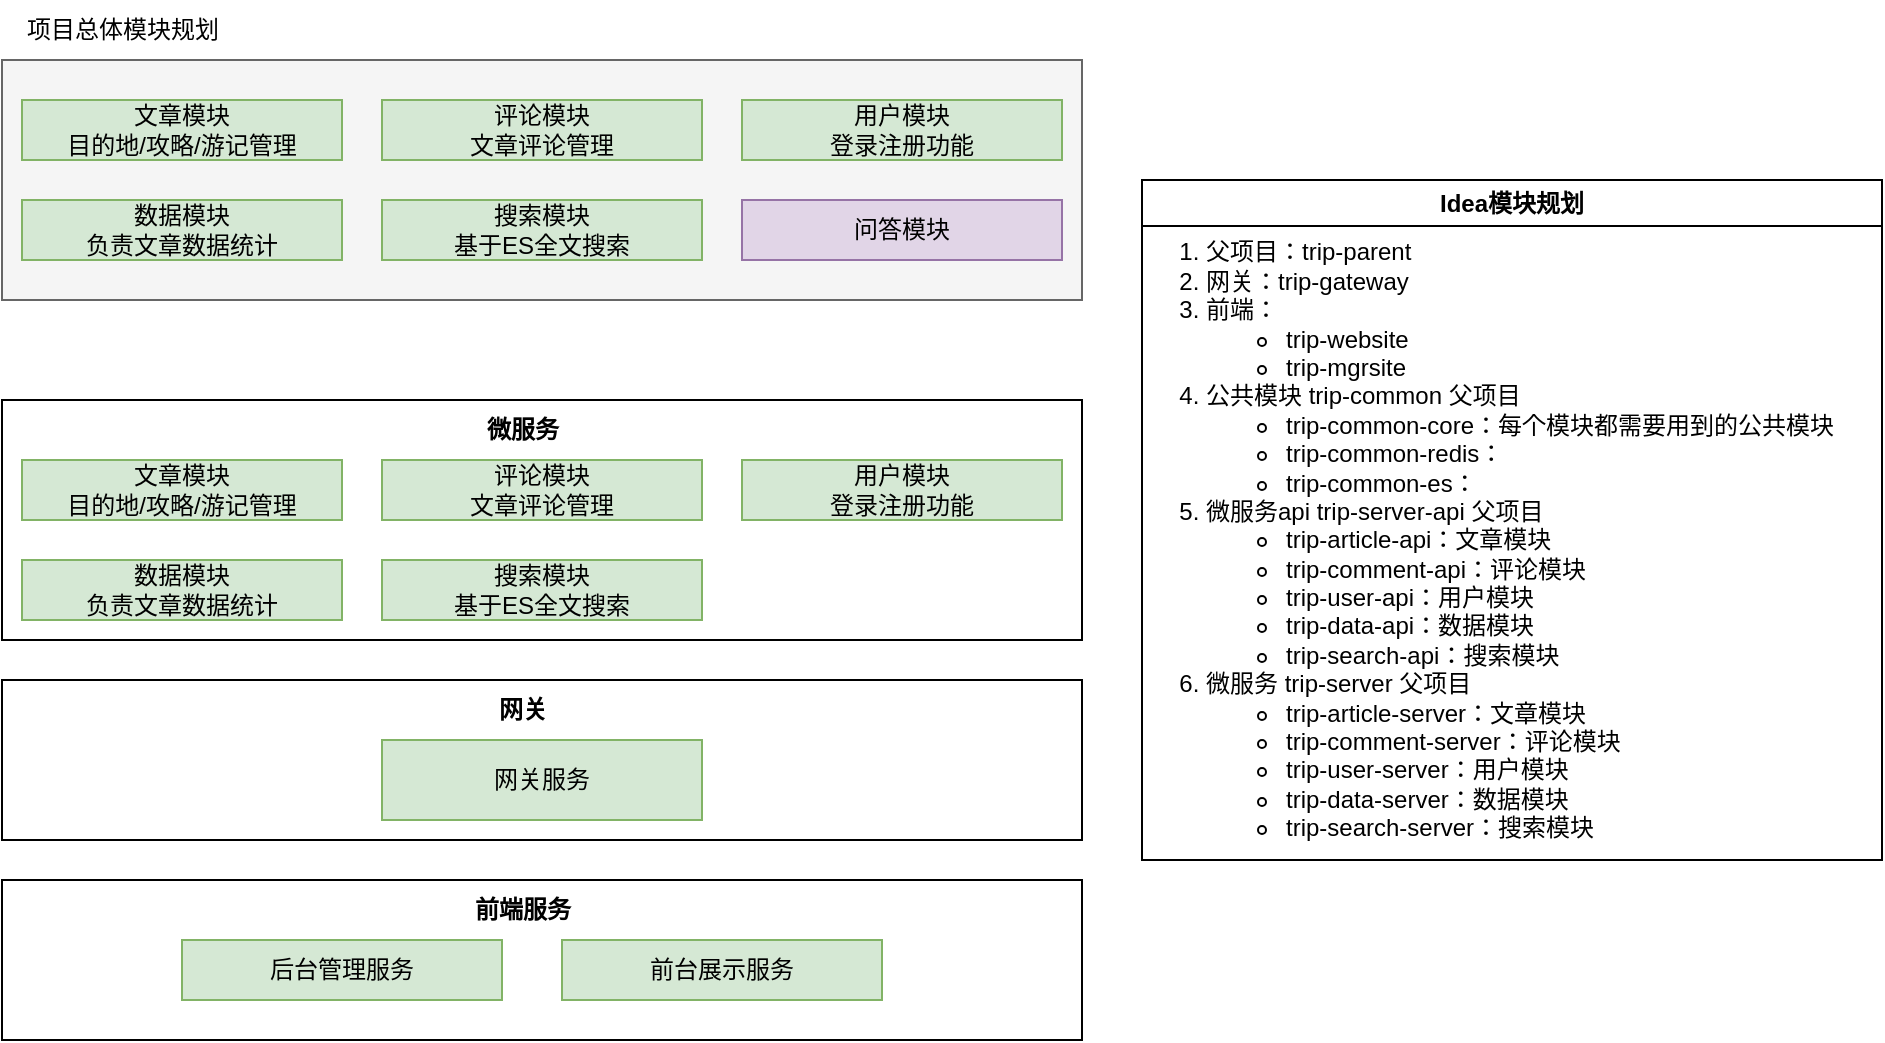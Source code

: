 <mxfile version="22.1.11" type="github">
  <diagram name="第 1 页" id="N3j8k7D0v8xsWY5Wk8BW">
    <mxGraphModel dx="1158" dy="639" grid="1" gridSize="10" guides="1" tooltips="1" connect="1" arrows="1" fold="1" page="1" pageScale="1" pageWidth="827" pageHeight="1169" math="0" shadow="0">
      <root>
        <mxCell id="0" />
        <mxCell id="1" parent="0" />
        <mxCell id="oftxaQmLJoYLnaGgDNFm-10" value="" style="group;fillColor=#e1d5e7;strokeColor=#9673a6;" vertex="1" connectable="0" parent="1">
          <mxGeometry x="40" y="40" width="540" height="120" as="geometry" />
        </mxCell>
        <mxCell id="oftxaQmLJoYLnaGgDNFm-9" value="" style="rounded=0;whiteSpace=wrap;html=1;fillColor=#f5f5f5;fontColor=#333333;strokeColor=#666666;align=left;" vertex="1" parent="oftxaQmLJoYLnaGgDNFm-10">
          <mxGeometry width="540" height="120" as="geometry" />
        </mxCell>
        <mxCell id="oftxaQmLJoYLnaGgDNFm-2" value="文章模块&lt;br&gt;目的地/攻略/游记管理" style="rounded=0;whiteSpace=wrap;html=1;fillColor=#d5e8d4;strokeColor=#82b366;" vertex="1" parent="oftxaQmLJoYLnaGgDNFm-10">
          <mxGeometry x="10" y="20" width="160" height="30" as="geometry" />
        </mxCell>
        <mxCell id="oftxaQmLJoYLnaGgDNFm-3" value="评论模块&lt;br&gt;文章评论管理" style="rounded=0;whiteSpace=wrap;html=1;fillColor=#d5e8d4;strokeColor=#82b366;" vertex="1" parent="oftxaQmLJoYLnaGgDNFm-10">
          <mxGeometry x="190" y="20" width="160" height="30" as="geometry" />
        </mxCell>
        <mxCell id="oftxaQmLJoYLnaGgDNFm-4" value="用户模块&lt;br&gt;登录注册功能" style="rounded=0;whiteSpace=wrap;html=1;fillColor=#d5e8d4;strokeColor=#82b366;" vertex="1" parent="oftxaQmLJoYLnaGgDNFm-10">
          <mxGeometry x="370" y="20" width="160" height="30" as="geometry" />
        </mxCell>
        <mxCell id="oftxaQmLJoYLnaGgDNFm-5" value="数据模块&lt;br&gt;负责文章数据统计" style="rounded=0;whiteSpace=wrap;html=1;fillColor=#d5e8d4;strokeColor=#82b366;" vertex="1" parent="oftxaQmLJoYLnaGgDNFm-10">
          <mxGeometry x="10" y="70" width="160" height="30" as="geometry" />
        </mxCell>
        <mxCell id="oftxaQmLJoYLnaGgDNFm-6" value="搜索模块&lt;br&gt;基于ES全文搜索" style="rounded=0;whiteSpace=wrap;html=1;fillColor=#d5e8d4;strokeColor=#82b366;" vertex="1" parent="oftxaQmLJoYLnaGgDNFm-10">
          <mxGeometry x="190" y="70" width="160" height="30" as="geometry" />
        </mxCell>
        <mxCell id="oftxaQmLJoYLnaGgDNFm-7" value="问答模块" style="rounded=0;whiteSpace=wrap;html=1;fillColor=#e1d5e7;strokeColor=#9673a6;" vertex="1" parent="oftxaQmLJoYLnaGgDNFm-10">
          <mxGeometry x="370" y="70" width="160" height="30" as="geometry" />
        </mxCell>
        <mxCell id="oftxaQmLJoYLnaGgDNFm-11" value="项目总体模块规划" style="text;html=1;align=center;verticalAlign=middle;resizable=0;points=[];autosize=1;strokeColor=none;fillColor=none;" vertex="1" parent="1">
          <mxGeometry x="40" y="10" width="120" height="30" as="geometry" />
        </mxCell>
        <mxCell id="oftxaQmLJoYLnaGgDNFm-19" value="" style="group" vertex="1" connectable="0" parent="1">
          <mxGeometry x="40" y="210" width="540" height="120" as="geometry" />
        </mxCell>
        <mxCell id="oftxaQmLJoYLnaGgDNFm-12" value="" style="rounded=0;whiteSpace=wrap;html=1;" vertex="1" parent="oftxaQmLJoYLnaGgDNFm-19">
          <mxGeometry width="540" height="120" as="geometry" />
        </mxCell>
        <mxCell id="oftxaQmLJoYLnaGgDNFm-13" value="&lt;b&gt;微服务&lt;/b&gt;" style="text;html=1;align=center;verticalAlign=middle;resizable=0;points=[];autosize=1;strokeColor=none;fillColor=none;" vertex="1" parent="oftxaQmLJoYLnaGgDNFm-19">
          <mxGeometry x="230" width="60" height="30" as="geometry" />
        </mxCell>
        <mxCell id="oftxaQmLJoYLnaGgDNFm-14" value="文章模块&lt;br&gt;目的地/攻略/游记管理" style="rounded=0;whiteSpace=wrap;html=1;fillColor=#d5e8d4;strokeColor=#82b366;" vertex="1" parent="oftxaQmLJoYLnaGgDNFm-19">
          <mxGeometry x="10" y="30" width="160" height="30" as="geometry" />
        </mxCell>
        <mxCell id="oftxaQmLJoYLnaGgDNFm-15" value="评论模块&lt;br&gt;文章评论管理" style="rounded=0;whiteSpace=wrap;html=1;fillColor=#d5e8d4;strokeColor=#82b366;" vertex="1" parent="oftxaQmLJoYLnaGgDNFm-19">
          <mxGeometry x="190" y="30" width="160" height="30" as="geometry" />
        </mxCell>
        <mxCell id="oftxaQmLJoYLnaGgDNFm-16" value="用户模块&lt;br&gt;登录注册功能" style="rounded=0;whiteSpace=wrap;html=1;fillColor=#d5e8d4;strokeColor=#82b366;" vertex="1" parent="oftxaQmLJoYLnaGgDNFm-19">
          <mxGeometry x="370" y="30" width="160" height="30" as="geometry" />
        </mxCell>
        <mxCell id="oftxaQmLJoYLnaGgDNFm-17" value="数据模块&lt;br&gt;负责文章数据统计" style="rounded=0;whiteSpace=wrap;html=1;fillColor=#d5e8d4;strokeColor=#82b366;" vertex="1" parent="oftxaQmLJoYLnaGgDNFm-19">
          <mxGeometry x="10" y="80" width="160" height="30" as="geometry" />
        </mxCell>
        <mxCell id="oftxaQmLJoYLnaGgDNFm-18" value="搜索模块&lt;br&gt;基于ES全文搜索" style="rounded=0;whiteSpace=wrap;html=1;fillColor=#d5e8d4;strokeColor=#82b366;" vertex="1" parent="oftxaQmLJoYLnaGgDNFm-19">
          <mxGeometry x="190" y="80" width="160" height="30" as="geometry" />
        </mxCell>
        <mxCell id="oftxaQmLJoYLnaGgDNFm-20" value="" style="group" vertex="1" connectable="0" parent="1">
          <mxGeometry x="40" y="350" width="540" height="80" as="geometry" />
        </mxCell>
        <mxCell id="oftxaQmLJoYLnaGgDNFm-21" value="" style="rounded=0;whiteSpace=wrap;html=1;" vertex="1" parent="oftxaQmLJoYLnaGgDNFm-20">
          <mxGeometry width="540" height="80" as="geometry" />
        </mxCell>
        <mxCell id="oftxaQmLJoYLnaGgDNFm-22" value="&lt;b&gt;网关&lt;/b&gt;" style="text;html=1;align=center;verticalAlign=middle;resizable=0;points=[];autosize=1;strokeColor=none;fillColor=none;" vertex="1" parent="oftxaQmLJoYLnaGgDNFm-20">
          <mxGeometry x="235" width="50" height="30" as="geometry" />
        </mxCell>
        <mxCell id="oftxaQmLJoYLnaGgDNFm-24" value="网关服务" style="rounded=0;whiteSpace=wrap;html=1;fillColor=#d5e8d4;strokeColor=#82b366;" vertex="1" parent="oftxaQmLJoYLnaGgDNFm-20">
          <mxGeometry x="190" y="30" width="160" height="40" as="geometry" />
        </mxCell>
        <mxCell id="oftxaQmLJoYLnaGgDNFm-28" value="" style="group" vertex="1" connectable="0" parent="1">
          <mxGeometry x="40" y="450" width="540" height="80" as="geometry" />
        </mxCell>
        <mxCell id="oftxaQmLJoYLnaGgDNFm-29" value="" style="rounded=0;whiteSpace=wrap;html=1;" vertex="1" parent="oftxaQmLJoYLnaGgDNFm-28">
          <mxGeometry width="540" height="80" as="geometry" />
        </mxCell>
        <mxCell id="oftxaQmLJoYLnaGgDNFm-30" value="&lt;b&gt;前端服务&lt;/b&gt;" style="text;html=1;align=center;verticalAlign=middle;resizable=0;points=[];autosize=1;strokeColor=none;fillColor=none;" vertex="1" parent="oftxaQmLJoYLnaGgDNFm-28">
          <mxGeometry x="225" width="70" height="30" as="geometry" />
        </mxCell>
        <mxCell id="oftxaQmLJoYLnaGgDNFm-31" value="后台管理服务" style="rounded=0;whiteSpace=wrap;html=1;fillColor=#d5e8d4;strokeColor=#82b366;" vertex="1" parent="oftxaQmLJoYLnaGgDNFm-28">
          <mxGeometry x="90" y="30" width="160" height="30" as="geometry" />
        </mxCell>
        <mxCell id="oftxaQmLJoYLnaGgDNFm-40" value="前台展示服务" style="rounded=0;whiteSpace=wrap;html=1;fillColor=#d5e8d4;strokeColor=#82b366;" vertex="1" parent="oftxaQmLJoYLnaGgDNFm-28">
          <mxGeometry x="280" y="30" width="160" height="30" as="geometry" />
        </mxCell>
        <mxCell id="oftxaQmLJoYLnaGgDNFm-41" value="Idea模块规划" style="swimlane;whiteSpace=wrap;html=1;" vertex="1" parent="1">
          <mxGeometry x="610" y="100" width="370" height="340" as="geometry" />
        </mxCell>
        <mxCell id="oftxaQmLJoYLnaGgDNFm-42" value="&lt;ol&gt;&lt;li&gt;父项目：trip-parent&lt;/li&gt;&lt;li style=&quot;&quot;&gt;网关：trip-gateway&lt;/li&gt;&lt;li style=&quot;&quot;&gt;前端：&lt;/li&gt;&lt;ul&gt;&lt;li&gt;trip-website&lt;/li&gt;&lt;li&gt;trip-mgrsite&lt;/li&gt;&lt;/ul&gt;&lt;li&gt;公共模块 trip-common 父项目&lt;/li&gt;&lt;ul&gt;&lt;li&gt;trip-common-core：每个模块都需要用到的公共模块&lt;/li&gt;&lt;li&gt;trip-common-redis：&lt;/li&gt;&lt;li&gt;trip-common-es：&lt;/li&gt;&lt;/ul&gt;&lt;li&gt;微服务api trip-server-api 父项目&lt;/li&gt;&lt;ul&gt;&lt;li style=&quot;border-color: var(--border-color);&quot;&gt;trip-article-api：文章模块&lt;/li&gt;&lt;li style=&quot;border-color: var(--border-color);&quot;&gt;trip-comment-api：评论模块&lt;/li&gt;&lt;li style=&quot;border-color: var(--border-color);&quot;&gt;trip-user-api：用户模块&lt;/li&gt;&lt;li style=&quot;border-color: var(--border-color);&quot;&gt;trip-data-api：数据模块&lt;/li&gt;&lt;li style=&quot;border-color: var(--border-color);&quot;&gt;trip-search-api：搜索模块&lt;/li&gt;&lt;/ul&gt;&lt;li&gt;微服务 trip-server 父项目&lt;/li&gt;&lt;ul&gt;&lt;li&gt;trip-article-server：文章模块&lt;/li&gt;&lt;li&gt;trip-comment-server：评论模块&lt;/li&gt;&lt;li&gt;trip-user-server：用户模块&lt;/li&gt;&lt;li&gt;trip-data-server：数据模块&lt;/li&gt;&lt;li&gt;trip-search-server：搜索模块&lt;/li&gt;&lt;/ul&gt;&lt;/ol&gt;" style="text;html=1;align=left;verticalAlign=middle;resizable=0;points=[];autosize=1;strokeColor=none;fillColor=none;" vertex="1" parent="oftxaQmLJoYLnaGgDNFm-41">
          <mxGeometry x="-10" y="10" width="380" height="340" as="geometry" />
        </mxCell>
      </root>
    </mxGraphModel>
  </diagram>
</mxfile>

